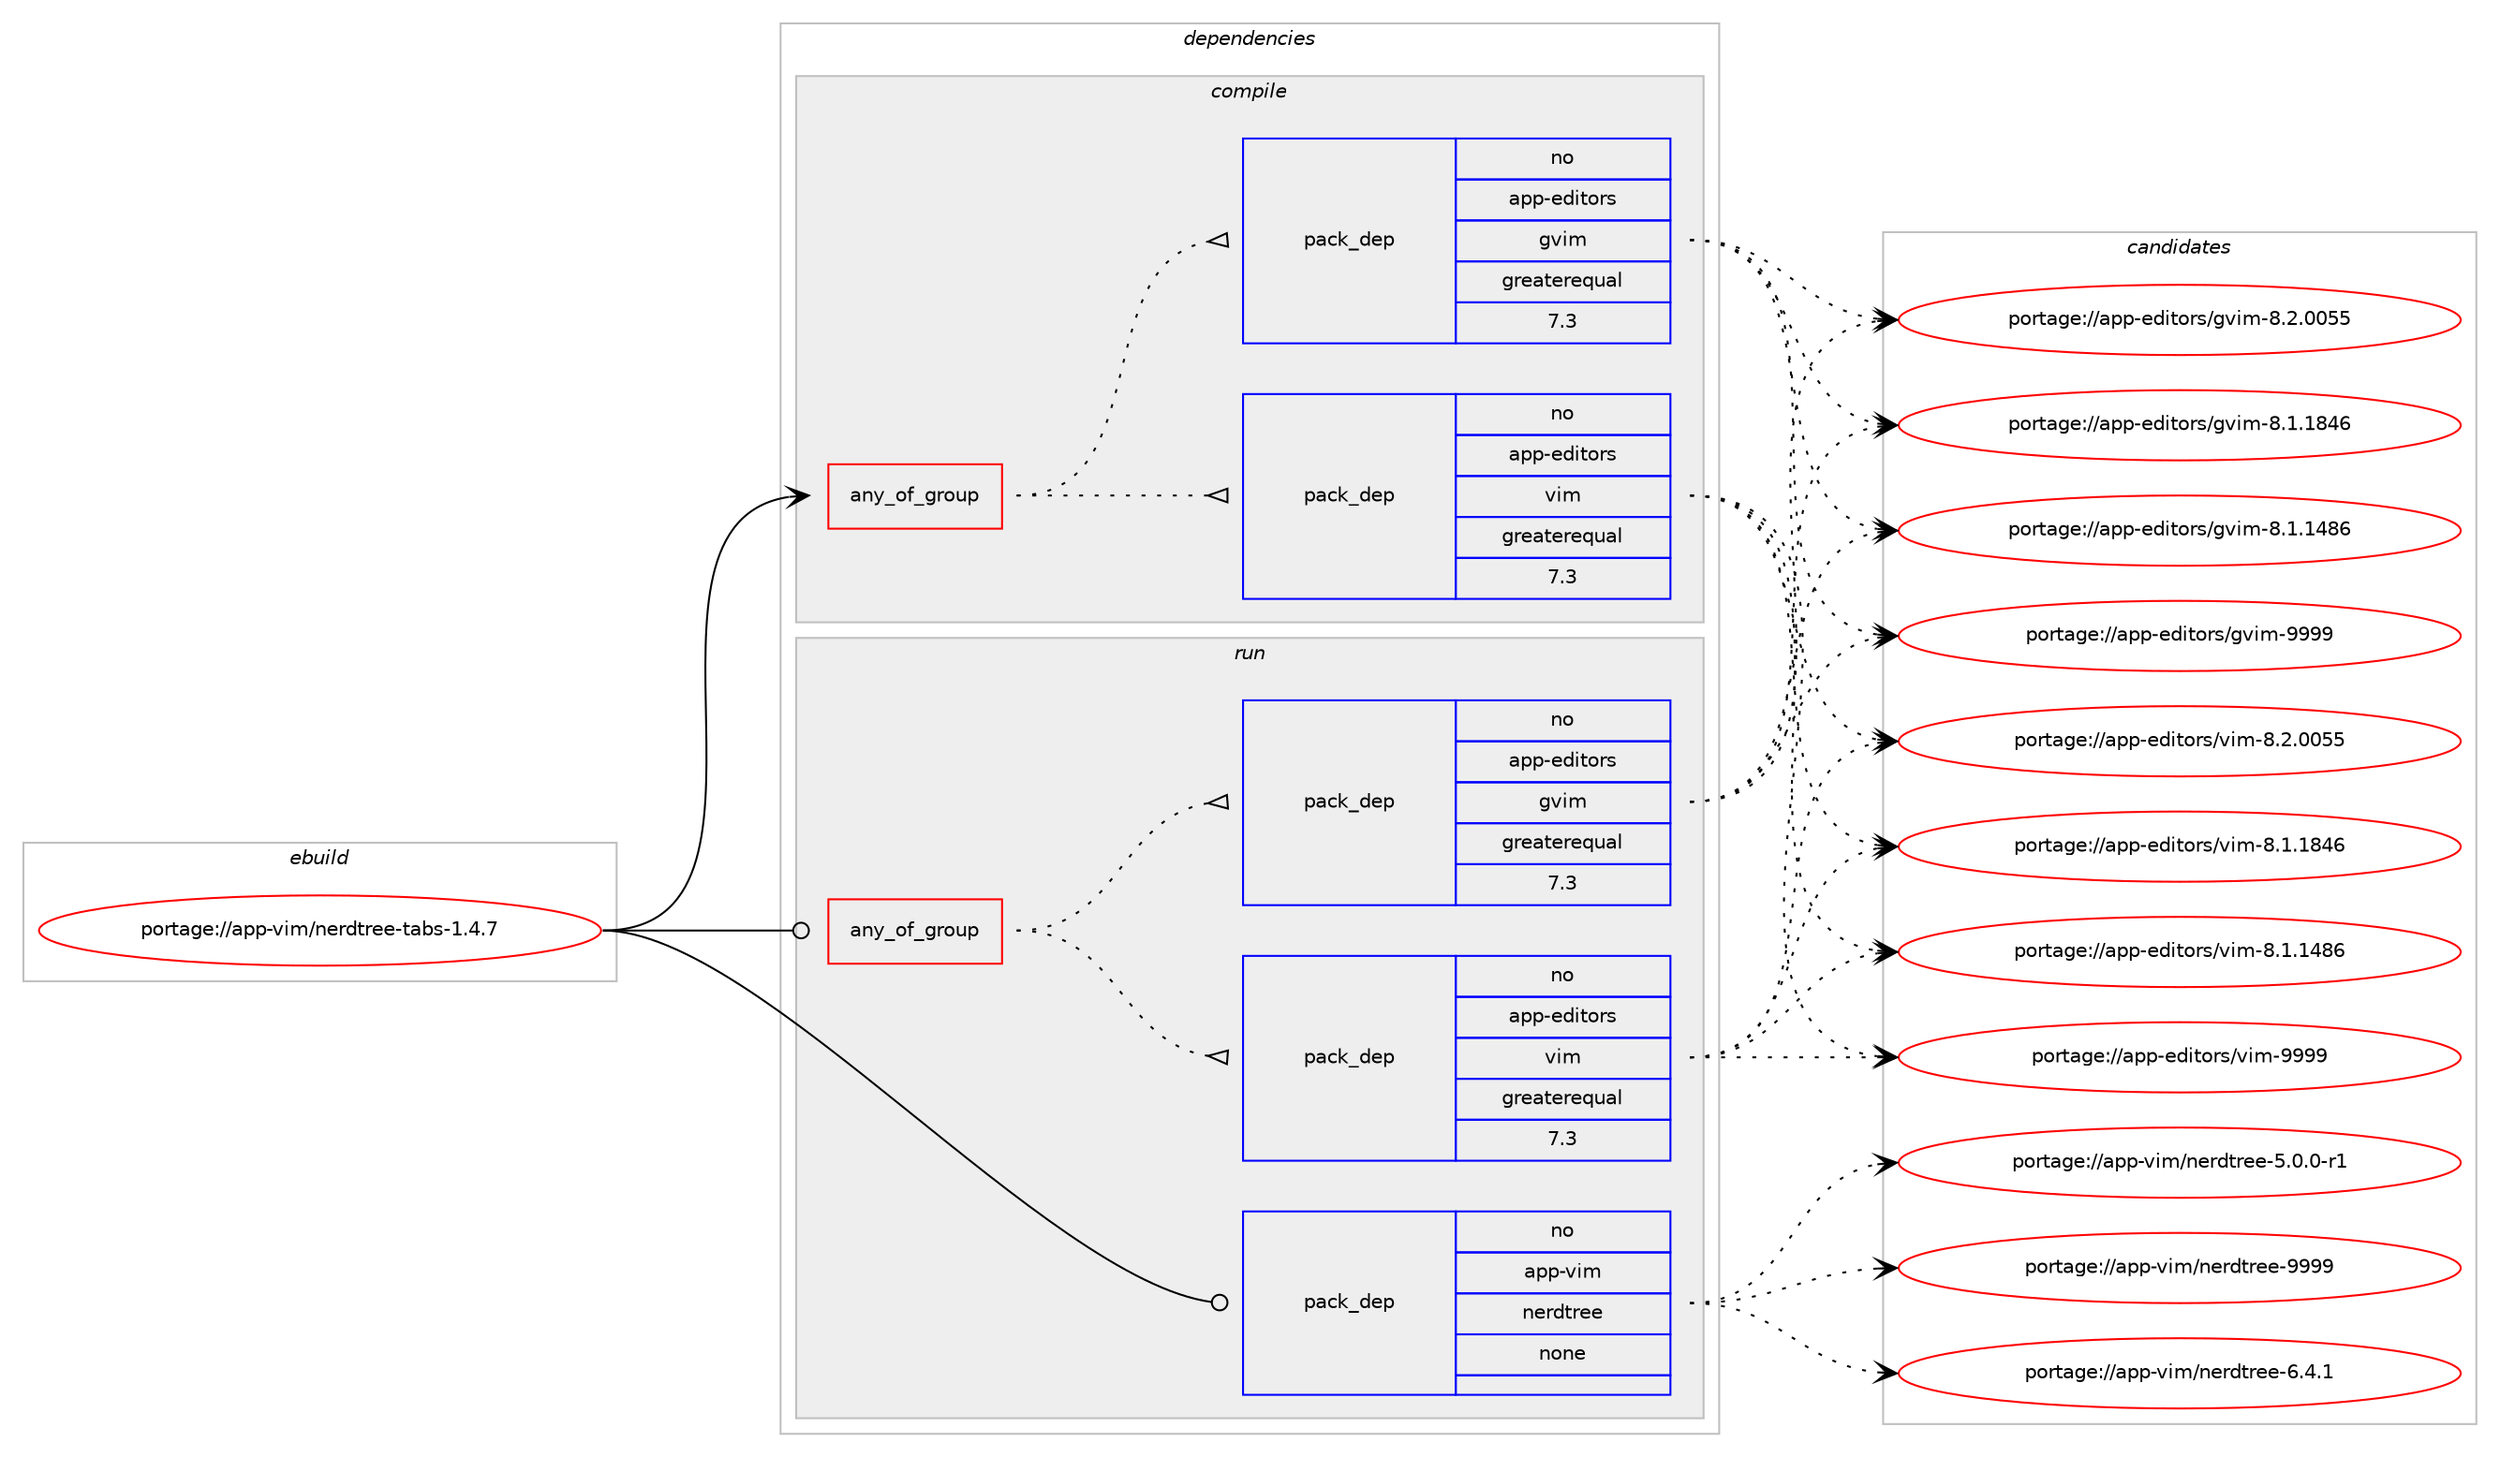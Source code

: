 digraph prolog {

# *************
# Graph options
# *************

newrank=true;
concentrate=true;
compound=true;
graph [rankdir=LR,fontname=Helvetica,fontsize=10,ranksep=1.5];#, ranksep=2.5, nodesep=0.2];
edge  [arrowhead=vee];
node  [fontname=Helvetica,fontsize=10];

# **********
# The ebuild
# **********

subgraph cluster_leftcol {
color=gray;
label=<<i>ebuild</i>>;
id [label="portage://app-vim/nerdtree-tabs-1.4.7", color=red, width=4, href="../app-vim/nerdtree-tabs-1.4.7.svg"];
}

# ****************
# The dependencies
# ****************

subgraph cluster_midcol {
color=gray;
label=<<i>dependencies</i>>;
subgraph cluster_compile {
fillcolor="#eeeeee";
style=filled;
label=<<i>compile</i>>;
subgraph any7346 {
dependency589654 [label=<<TABLE BORDER="0" CELLBORDER="1" CELLSPACING="0" CELLPADDING="4"><TR><TD CELLPADDING="10">any_of_group</TD></TR></TABLE>>, shape=none, color=red];subgraph pack442877 {
dependency589655 [label=<<TABLE BORDER="0" CELLBORDER="1" CELLSPACING="0" CELLPADDING="4" WIDTH="220"><TR><TD ROWSPAN="6" CELLPADDING="30">pack_dep</TD></TR><TR><TD WIDTH="110">no</TD></TR><TR><TD>app-editors</TD></TR><TR><TD>vim</TD></TR><TR><TD>greaterequal</TD></TR><TR><TD>7.3</TD></TR></TABLE>>, shape=none, color=blue];
}
dependency589654:e -> dependency589655:w [weight=20,style="dotted",arrowhead="oinv"];
subgraph pack442878 {
dependency589656 [label=<<TABLE BORDER="0" CELLBORDER="1" CELLSPACING="0" CELLPADDING="4" WIDTH="220"><TR><TD ROWSPAN="6" CELLPADDING="30">pack_dep</TD></TR><TR><TD WIDTH="110">no</TD></TR><TR><TD>app-editors</TD></TR><TR><TD>gvim</TD></TR><TR><TD>greaterequal</TD></TR><TR><TD>7.3</TD></TR></TABLE>>, shape=none, color=blue];
}
dependency589654:e -> dependency589656:w [weight=20,style="dotted",arrowhead="oinv"];
}
id:e -> dependency589654:w [weight=20,style="solid",arrowhead="vee"];
}
subgraph cluster_compileandrun {
fillcolor="#eeeeee";
style=filled;
label=<<i>compile and run</i>>;
}
subgraph cluster_run {
fillcolor="#eeeeee";
style=filled;
label=<<i>run</i>>;
subgraph any7347 {
dependency589657 [label=<<TABLE BORDER="0" CELLBORDER="1" CELLSPACING="0" CELLPADDING="4"><TR><TD CELLPADDING="10">any_of_group</TD></TR></TABLE>>, shape=none, color=red];subgraph pack442879 {
dependency589658 [label=<<TABLE BORDER="0" CELLBORDER="1" CELLSPACING="0" CELLPADDING="4" WIDTH="220"><TR><TD ROWSPAN="6" CELLPADDING="30">pack_dep</TD></TR><TR><TD WIDTH="110">no</TD></TR><TR><TD>app-editors</TD></TR><TR><TD>vim</TD></TR><TR><TD>greaterequal</TD></TR><TR><TD>7.3</TD></TR></TABLE>>, shape=none, color=blue];
}
dependency589657:e -> dependency589658:w [weight=20,style="dotted",arrowhead="oinv"];
subgraph pack442880 {
dependency589659 [label=<<TABLE BORDER="0" CELLBORDER="1" CELLSPACING="0" CELLPADDING="4" WIDTH="220"><TR><TD ROWSPAN="6" CELLPADDING="30">pack_dep</TD></TR><TR><TD WIDTH="110">no</TD></TR><TR><TD>app-editors</TD></TR><TR><TD>gvim</TD></TR><TR><TD>greaterequal</TD></TR><TR><TD>7.3</TD></TR></TABLE>>, shape=none, color=blue];
}
dependency589657:e -> dependency589659:w [weight=20,style="dotted",arrowhead="oinv"];
}
id:e -> dependency589657:w [weight=20,style="solid",arrowhead="odot"];
subgraph pack442881 {
dependency589660 [label=<<TABLE BORDER="0" CELLBORDER="1" CELLSPACING="0" CELLPADDING="4" WIDTH="220"><TR><TD ROWSPAN="6" CELLPADDING="30">pack_dep</TD></TR><TR><TD WIDTH="110">no</TD></TR><TR><TD>app-vim</TD></TR><TR><TD>nerdtree</TD></TR><TR><TD>none</TD></TR><TR><TD></TD></TR></TABLE>>, shape=none, color=blue];
}
id:e -> dependency589660:w [weight=20,style="solid",arrowhead="odot"];
}
}

# **************
# The candidates
# **************

subgraph cluster_choices {
rank=same;
color=gray;
label=<<i>candidates</i>>;

subgraph choice442877 {
color=black;
nodesep=1;
choice9711211245101100105116111114115471181051094557575757 [label="portage://app-editors/vim-9999", color=red, width=4,href="../app-editors/vim-9999.svg"];
choice971121124510110010511611111411547118105109455646504648485353 [label="portage://app-editors/vim-8.2.0055", color=red, width=4,href="../app-editors/vim-8.2.0055.svg"];
choice971121124510110010511611111411547118105109455646494649565254 [label="portage://app-editors/vim-8.1.1846", color=red, width=4,href="../app-editors/vim-8.1.1846.svg"];
choice971121124510110010511611111411547118105109455646494649525654 [label="portage://app-editors/vim-8.1.1486", color=red, width=4,href="../app-editors/vim-8.1.1486.svg"];
dependency589655:e -> choice9711211245101100105116111114115471181051094557575757:w [style=dotted,weight="100"];
dependency589655:e -> choice971121124510110010511611111411547118105109455646504648485353:w [style=dotted,weight="100"];
dependency589655:e -> choice971121124510110010511611111411547118105109455646494649565254:w [style=dotted,weight="100"];
dependency589655:e -> choice971121124510110010511611111411547118105109455646494649525654:w [style=dotted,weight="100"];
}
subgraph choice442878 {
color=black;
nodesep=1;
choice9711211245101100105116111114115471031181051094557575757 [label="portage://app-editors/gvim-9999", color=red, width=4,href="../app-editors/gvim-9999.svg"];
choice971121124510110010511611111411547103118105109455646504648485353 [label="portage://app-editors/gvim-8.2.0055", color=red, width=4,href="../app-editors/gvim-8.2.0055.svg"];
choice971121124510110010511611111411547103118105109455646494649565254 [label="portage://app-editors/gvim-8.1.1846", color=red, width=4,href="../app-editors/gvim-8.1.1846.svg"];
choice971121124510110010511611111411547103118105109455646494649525654 [label="portage://app-editors/gvim-8.1.1486", color=red, width=4,href="../app-editors/gvim-8.1.1486.svg"];
dependency589656:e -> choice9711211245101100105116111114115471031181051094557575757:w [style=dotted,weight="100"];
dependency589656:e -> choice971121124510110010511611111411547103118105109455646504648485353:w [style=dotted,weight="100"];
dependency589656:e -> choice971121124510110010511611111411547103118105109455646494649565254:w [style=dotted,weight="100"];
dependency589656:e -> choice971121124510110010511611111411547103118105109455646494649525654:w [style=dotted,weight="100"];
}
subgraph choice442879 {
color=black;
nodesep=1;
choice9711211245101100105116111114115471181051094557575757 [label="portage://app-editors/vim-9999", color=red, width=4,href="../app-editors/vim-9999.svg"];
choice971121124510110010511611111411547118105109455646504648485353 [label="portage://app-editors/vim-8.2.0055", color=red, width=4,href="../app-editors/vim-8.2.0055.svg"];
choice971121124510110010511611111411547118105109455646494649565254 [label="portage://app-editors/vim-8.1.1846", color=red, width=4,href="../app-editors/vim-8.1.1846.svg"];
choice971121124510110010511611111411547118105109455646494649525654 [label="portage://app-editors/vim-8.1.1486", color=red, width=4,href="../app-editors/vim-8.1.1486.svg"];
dependency589658:e -> choice9711211245101100105116111114115471181051094557575757:w [style=dotted,weight="100"];
dependency589658:e -> choice971121124510110010511611111411547118105109455646504648485353:w [style=dotted,weight="100"];
dependency589658:e -> choice971121124510110010511611111411547118105109455646494649565254:w [style=dotted,weight="100"];
dependency589658:e -> choice971121124510110010511611111411547118105109455646494649525654:w [style=dotted,weight="100"];
}
subgraph choice442880 {
color=black;
nodesep=1;
choice9711211245101100105116111114115471031181051094557575757 [label="portage://app-editors/gvim-9999", color=red, width=4,href="../app-editors/gvim-9999.svg"];
choice971121124510110010511611111411547103118105109455646504648485353 [label="portage://app-editors/gvim-8.2.0055", color=red, width=4,href="../app-editors/gvim-8.2.0055.svg"];
choice971121124510110010511611111411547103118105109455646494649565254 [label="portage://app-editors/gvim-8.1.1846", color=red, width=4,href="../app-editors/gvim-8.1.1846.svg"];
choice971121124510110010511611111411547103118105109455646494649525654 [label="portage://app-editors/gvim-8.1.1486", color=red, width=4,href="../app-editors/gvim-8.1.1486.svg"];
dependency589659:e -> choice9711211245101100105116111114115471031181051094557575757:w [style=dotted,weight="100"];
dependency589659:e -> choice971121124510110010511611111411547103118105109455646504648485353:w [style=dotted,weight="100"];
dependency589659:e -> choice971121124510110010511611111411547103118105109455646494649565254:w [style=dotted,weight="100"];
dependency589659:e -> choice971121124510110010511611111411547103118105109455646494649525654:w [style=dotted,weight="100"];
}
subgraph choice442881 {
color=black;
nodesep=1;
choice9711211245118105109471101011141001161141011014557575757 [label="portage://app-vim/nerdtree-9999", color=red, width=4,href="../app-vim/nerdtree-9999.svg"];
choice971121124511810510947110101114100116114101101455446524649 [label="portage://app-vim/nerdtree-6.4.1", color=red, width=4,href="../app-vim/nerdtree-6.4.1.svg"];
choice9711211245118105109471101011141001161141011014553464846484511449 [label="portage://app-vim/nerdtree-5.0.0-r1", color=red, width=4,href="../app-vim/nerdtree-5.0.0-r1.svg"];
dependency589660:e -> choice9711211245118105109471101011141001161141011014557575757:w [style=dotted,weight="100"];
dependency589660:e -> choice971121124511810510947110101114100116114101101455446524649:w [style=dotted,weight="100"];
dependency589660:e -> choice9711211245118105109471101011141001161141011014553464846484511449:w [style=dotted,weight="100"];
}
}

}
